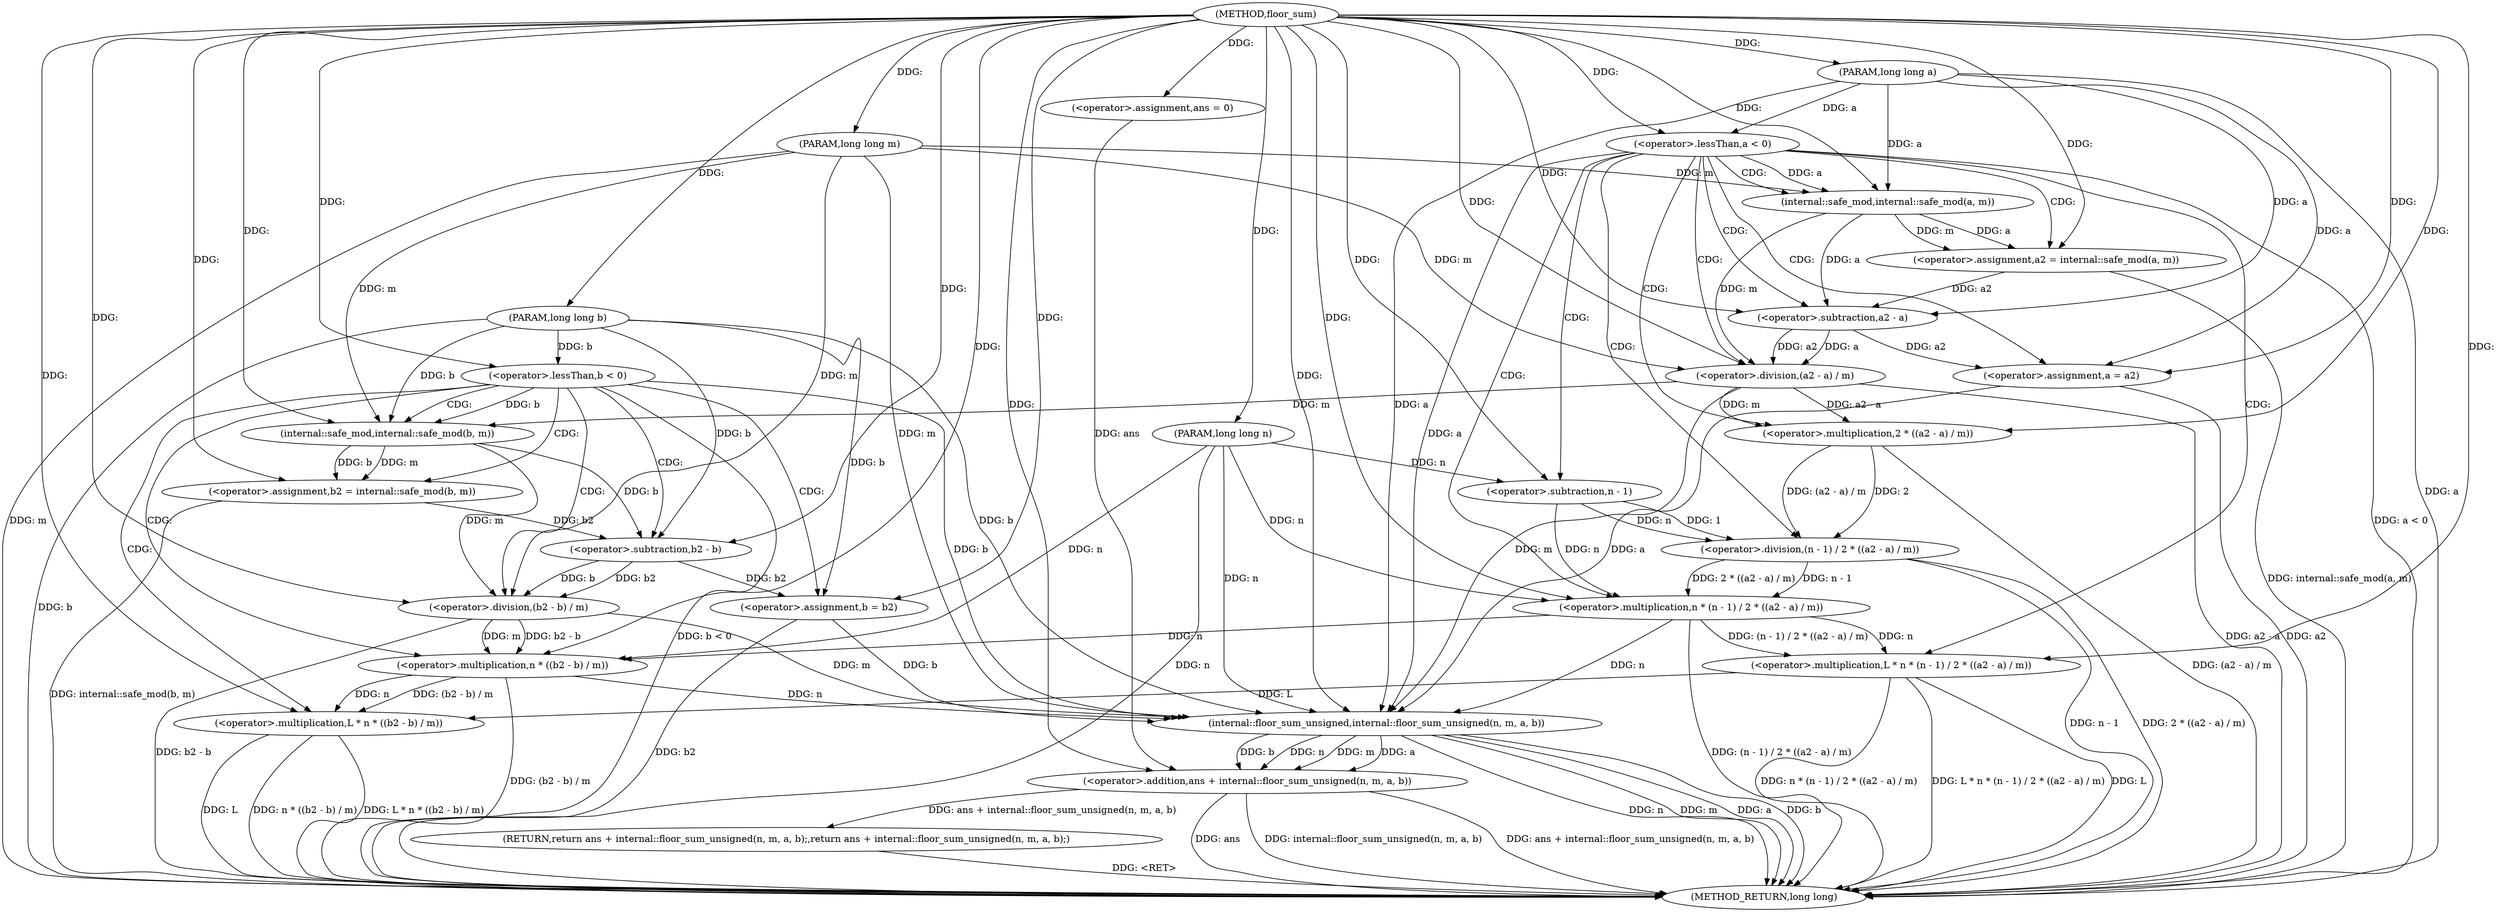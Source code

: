 digraph "floor_sum" {  
"1004161" [label = "(METHOD,floor_sum)" ]
"1004231" [label = "(METHOD_RETURN,long long)" ]
"1004162" [label = "(PARAM,long long n)" ]
"1004163" [label = "(PARAM,long long m)" ]
"1004164" [label = "(PARAM,long long a)" ]
"1004165" [label = "(PARAM,long long b)" ]
"1004168" [label = "(<operator>.assignment,ans = 0)" ]
"1004223" [label = "(RETURN,return ans + internal::floor_sum_unsigned(n, m, a, b);,return ans + internal::floor_sum_unsigned(n, m, a, b);)" ]
"1004172" [label = "(<operator>.lessThan,a < 0)" ]
"1004201" [label = "(<operator>.lessThan,b < 0)" ]
"1004224" [label = "(<operator>.addition,ans + internal::floor_sum_unsigned(n, m, a, b))" ]
"1004177" [label = "(<operator>.assignment,a2 = internal::safe_mod(a, m))" ]
"1004182" [label = "(<operator>.multiplication,L * n * (n - 1) / 2 * ((a2 - a) / m))" ]
"1004197" [label = "(<operator>.assignment,a = a2)" ]
"1004206" [label = "(<operator>.assignment,b2 = internal::safe_mod(b, m))" ]
"1004211" [label = "(<operator>.multiplication,L * n * ((b2 - b) / m))" ]
"1004220" [label = "(<operator>.assignment,b = b2)" ]
"1004226" [label = "(internal::floor_sum_unsigned,internal::floor_sum_unsigned(n, m, a, b))" ]
"1004179" [label = "(internal::safe_mod,internal::safe_mod(a, m))" ]
"1004184" [label = "(<operator>.multiplication,n * (n - 1) / 2 * ((a2 - a) / m))" ]
"1004208" [label = "(internal::safe_mod,internal::safe_mod(b, m))" ]
"1004213" [label = "(<operator>.multiplication,n * ((b2 - b) / m))" ]
"1004186" [label = "(<operator>.division,(n - 1) / 2 * ((a2 - a) / m))" ]
"1004215" [label = "(<operator>.division,(b2 - b) / m)" ]
"1004187" [label = "(<operator>.subtraction,n - 1)" ]
"1004190" [label = "(<operator>.multiplication,2 * ((a2 - a) / m))" ]
"1004216" [label = "(<operator>.subtraction,b2 - b)" ]
"1004192" [label = "(<operator>.division,(a2 - a) / m)" ]
"1004193" [label = "(<operator>.subtraction,a2 - a)" ]
  "1004223" -> "1004231"  [ label = "DDG: <RET>"] 
  "1004162" -> "1004231"  [ label = "DDG: n"] 
  "1004163" -> "1004231"  [ label = "DDG: m"] 
  "1004164" -> "1004231"  [ label = "DDG: a"] 
  "1004165" -> "1004231"  [ label = "DDG: b"] 
  "1004172" -> "1004231"  [ label = "DDG: a < 0"] 
  "1004177" -> "1004231"  [ label = "DDG: internal::safe_mod(a, m)"] 
  "1004182" -> "1004231"  [ label = "DDG: L"] 
  "1004186" -> "1004231"  [ label = "DDG: n - 1"] 
  "1004192" -> "1004231"  [ label = "DDG: a2 - a"] 
  "1004190" -> "1004231"  [ label = "DDG: (a2 - a) / m"] 
  "1004186" -> "1004231"  [ label = "DDG: 2 * ((a2 - a) / m)"] 
  "1004184" -> "1004231"  [ label = "DDG: (n - 1) / 2 * ((a2 - a) / m)"] 
  "1004182" -> "1004231"  [ label = "DDG: n * (n - 1) / 2 * ((a2 - a) / m)"] 
  "1004182" -> "1004231"  [ label = "DDG: L * n * (n - 1) / 2 * ((a2 - a) / m)"] 
  "1004197" -> "1004231"  [ label = "DDG: a2"] 
  "1004201" -> "1004231"  [ label = "DDG: b < 0"] 
  "1004206" -> "1004231"  [ label = "DDG: internal::safe_mod(b, m)"] 
  "1004211" -> "1004231"  [ label = "DDG: L"] 
  "1004215" -> "1004231"  [ label = "DDG: b2 - b"] 
  "1004213" -> "1004231"  [ label = "DDG: (b2 - b) / m"] 
  "1004211" -> "1004231"  [ label = "DDG: n * ((b2 - b) / m)"] 
  "1004211" -> "1004231"  [ label = "DDG: L * n * ((b2 - b) / m)"] 
  "1004220" -> "1004231"  [ label = "DDG: b2"] 
  "1004224" -> "1004231"  [ label = "DDG: ans"] 
  "1004226" -> "1004231"  [ label = "DDG: n"] 
  "1004226" -> "1004231"  [ label = "DDG: m"] 
  "1004226" -> "1004231"  [ label = "DDG: a"] 
  "1004226" -> "1004231"  [ label = "DDG: b"] 
  "1004224" -> "1004231"  [ label = "DDG: internal::floor_sum_unsigned(n, m, a, b)"] 
  "1004224" -> "1004231"  [ label = "DDG: ans + internal::floor_sum_unsigned(n, m, a, b)"] 
  "1004161" -> "1004162"  [ label = "DDG: "] 
  "1004161" -> "1004163"  [ label = "DDG: "] 
  "1004161" -> "1004164"  [ label = "DDG: "] 
  "1004161" -> "1004165"  [ label = "DDG: "] 
  "1004161" -> "1004168"  [ label = "DDG: "] 
  "1004224" -> "1004223"  [ label = "DDG: ans + internal::floor_sum_unsigned(n, m, a, b)"] 
  "1004168" -> "1004224"  [ label = "DDG: ans"] 
  "1004161" -> "1004224"  [ label = "DDG: "] 
  "1004226" -> "1004224"  [ label = "DDG: a"] 
  "1004226" -> "1004224"  [ label = "DDG: b"] 
  "1004226" -> "1004224"  [ label = "DDG: n"] 
  "1004226" -> "1004224"  [ label = "DDG: m"] 
  "1004164" -> "1004172"  [ label = "DDG: a"] 
  "1004161" -> "1004172"  [ label = "DDG: "] 
  "1004179" -> "1004177"  [ label = "DDG: a"] 
  "1004179" -> "1004177"  [ label = "DDG: m"] 
  "1004193" -> "1004197"  [ label = "DDG: a2"] 
  "1004161" -> "1004197"  [ label = "DDG: "] 
  "1004165" -> "1004201"  [ label = "DDG: b"] 
  "1004161" -> "1004201"  [ label = "DDG: "] 
  "1004208" -> "1004206"  [ label = "DDG: m"] 
  "1004208" -> "1004206"  [ label = "DDG: b"] 
  "1004216" -> "1004220"  [ label = "DDG: b2"] 
  "1004161" -> "1004220"  [ label = "DDG: "] 
  "1004161" -> "1004177"  [ label = "DDG: "] 
  "1004161" -> "1004182"  [ label = "DDG: "] 
  "1004184" -> "1004182"  [ label = "DDG: (n - 1) / 2 * ((a2 - a) / m)"] 
  "1004184" -> "1004182"  [ label = "DDG: n"] 
  "1004164" -> "1004197"  [ label = "DDG: a"] 
  "1004161" -> "1004206"  [ label = "DDG: "] 
  "1004182" -> "1004211"  [ label = "DDG: L"] 
  "1004161" -> "1004211"  [ label = "DDG: "] 
  "1004213" -> "1004211"  [ label = "DDG: n"] 
  "1004213" -> "1004211"  [ label = "DDG: (b2 - b) / m"] 
  "1004165" -> "1004220"  [ label = "DDG: b"] 
  "1004184" -> "1004226"  [ label = "DDG: n"] 
  "1004213" -> "1004226"  [ label = "DDG: n"] 
  "1004162" -> "1004226"  [ label = "DDG: n"] 
  "1004161" -> "1004226"  [ label = "DDG: "] 
  "1004192" -> "1004226"  [ label = "DDG: m"] 
  "1004215" -> "1004226"  [ label = "DDG: m"] 
  "1004163" -> "1004226"  [ label = "DDG: m"] 
  "1004172" -> "1004226"  [ label = "DDG: a"] 
  "1004197" -> "1004226"  [ label = "DDG: a"] 
  "1004164" -> "1004226"  [ label = "DDG: a"] 
  "1004201" -> "1004226"  [ label = "DDG: b"] 
  "1004220" -> "1004226"  [ label = "DDG: b"] 
  "1004165" -> "1004226"  [ label = "DDG: b"] 
  "1004172" -> "1004179"  [ label = "DDG: a"] 
  "1004164" -> "1004179"  [ label = "DDG: a"] 
  "1004161" -> "1004179"  [ label = "DDG: "] 
  "1004163" -> "1004179"  [ label = "DDG: m"] 
  "1004187" -> "1004184"  [ label = "DDG: n"] 
  "1004162" -> "1004184"  [ label = "DDG: n"] 
  "1004161" -> "1004184"  [ label = "DDG: "] 
  "1004186" -> "1004184"  [ label = "DDG: 2 * ((a2 - a) / m)"] 
  "1004186" -> "1004184"  [ label = "DDG: n - 1"] 
  "1004201" -> "1004208"  [ label = "DDG: b"] 
  "1004165" -> "1004208"  [ label = "DDG: b"] 
  "1004161" -> "1004208"  [ label = "DDG: "] 
  "1004192" -> "1004208"  [ label = "DDG: m"] 
  "1004163" -> "1004208"  [ label = "DDG: m"] 
  "1004184" -> "1004213"  [ label = "DDG: n"] 
  "1004162" -> "1004213"  [ label = "DDG: n"] 
  "1004161" -> "1004213"  [ label = "DDG: "] 
  "1004215" -> "1004213"  [ label = "DDG: b2 - b"] 
  "1004215" -> "1004213"  [ label = "DDG: m"] 
  "1004187" -> "1004186"  [ label = "DDG: n"] 
  "1004187" -> "1004186"  [ label = "DDG: 1"] 
  "1004190" -> "1004186"  [ label = "DDG: 2"] 
  "1004190" -> "1004186"  [ label = "DDG: (a2 - a) / m"] 
  "1004216" -> "1004215"  [ label = "DDG: b2"] 
  "1004216" -> "1004215"  [ label = "DDG: b"] 
  "1004208" -> "1004215"  [ label = "DDG: m"] 
  "1004163" -> "1004215"  [ label = "DDG: m"] 
  "1004161" -> "1004215"  [ label = "DDG: "] 
  "1004162" -> "1004187"  [ label = "DDG: n"] 
  "1004161" -> "1004187"  [ label = "DDG: "] 
  "1004161" -> "1004190"  [ label = "DDG: "] 
  "1004192" -> "1004190"  [ label = "DDG: m"] 
  "1004192" -> "1004190"  [ label = "DDG: a2 - a"] 
  "1004206" -> "1004216"  [ label = "DDG: b2"] 
  "1004161" -> "1004216"  [ label = "DDG: "] 
  "1004208" -> "1004216"  [ label = "DDG: b"] 
  "1004165" -> "1004216"  [ label = "DDG: b"] 
  "1004193" -> "1004192"  [ label = "DDG: a2"] 
  "1004193" -> "1004192"  [ label = "DDG: a"] 
  "1004179" -> "1004192"  [ label = "DDG: m"] 
  "1004163" -> "1004192"  [ label = "DDG: m"] 
  "1004161" -> "1004192"  [ label = "DDG: "] 
  "1004177" -> "1004193"  [ label = "DDG: a2"] 
  "1004161" -> "1004193"  [ label = "DDG: "] 
  "1004179" -> "1004193"  [ label = "DDG: a"] 
  "1004164" -> "1004193"  [ label = "DDG: a"] 
  "1004172" -> "1004182"  [ label = "CDG: "] 
  "1004172" -> "1004177"  [ label = "CDG: "] 
  "1004172" -> "1004190"  [ label = "CDG: "] 
  "1004172" -> "1004186"  [ label = "CDG: "] 
  "1004172" -> "1004187"  [ label = "CDG: "] 
  "1004172" -> "1004179"  [ label = "CDG: "] 
  "1004172" -> "1004197"  [ label = "CDG: "] 
  "1004172" -> "1004184"  [ label = "CDG: "] 
  "1004172" -> "1004192"  [ label = "CDG: "] 
  "1004172" -> "1004193"  [ label = "CDG: "] 
  "1004201" -> "1004213"  [ label = "CDG: "] 
  "1004201" -> "1004220"  [ label = "CDG: "] 
  "1004201" -> "1004211"  [ label = "CDG: "] 
  "1004201" -> "1004216"  [ label = "CDG: "] 
  "1004201" -> "1004215"  [ label = "CDG: "] 
  "1004201" -> "1004208"  [ label = "CDG: "] 
  "1004201" -> "1004206"  [ label = "CDG: "] 
}
